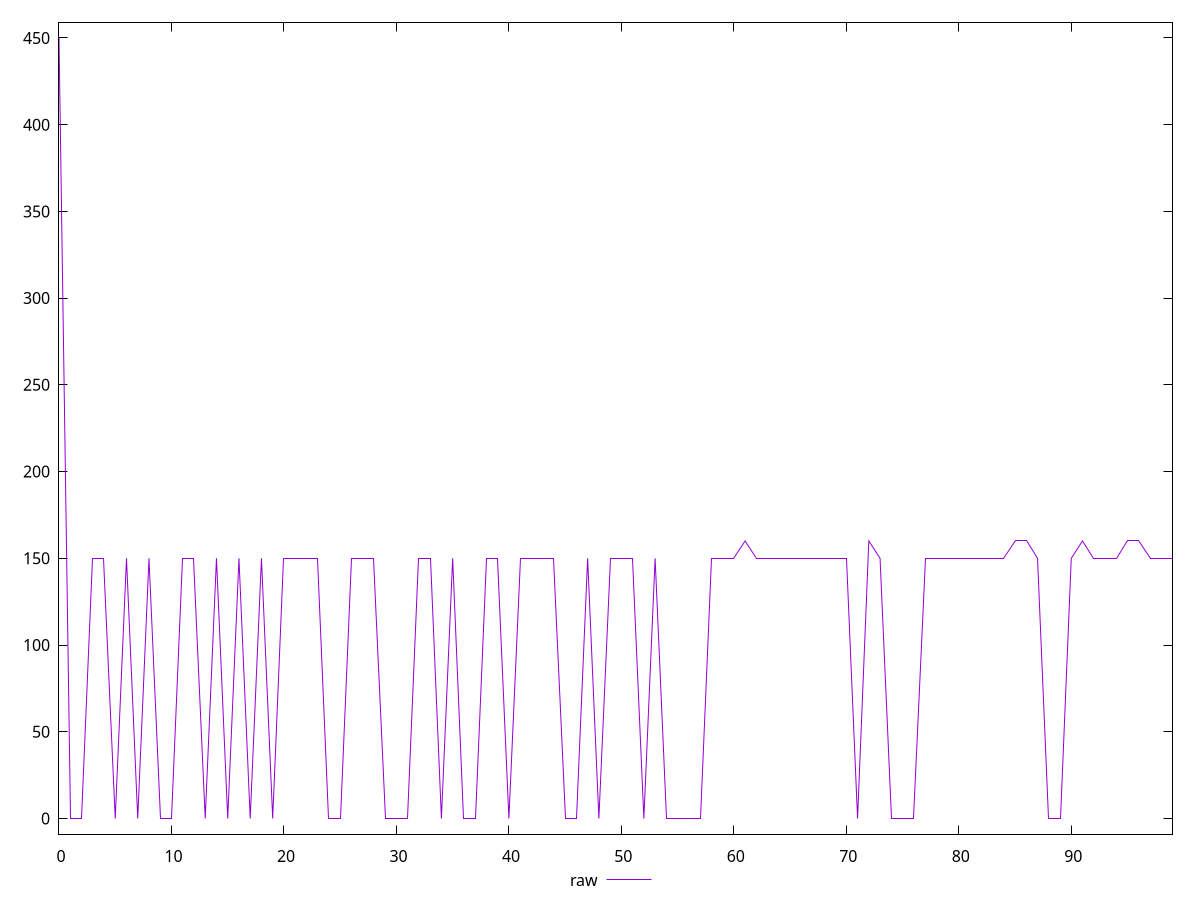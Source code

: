 reset

$raw <<EOF
0 450
1 0
2 0
3 150
4 150
5 0
6 150
7 0
8 150
9 0
10 0
11 150
12 150
13 0
14 150
15 0
16 150
17 0
18 150
19 0
20 150
21 150
22 150
23 150
24 0
25 0
26 150
27 150
28 150
29 0
30 0
31 0
32 150
33 150
34 0
35 150
36 0
37 0
38 150
39 150
40 0
41 150
42 150
43 150
44 150
45 0
46 0
47 150
48 0
49 150
50 150
51 150
52 0
53 150
54 0
55 0
56 0
57 0
58 150
59 150
60 150
61 160
62 150
63 150
64 150
65 150
66 150
67 150
68 150
69 150
70 150
71 0
72 160
73 150
74 0
75 0
76 0
77 150
78 150
79 150
80 150
81 150
82 150
83 150
84 150
85 160
86 160
87 150
88 0
89 0
90 150
91 160
92 150
93 150
94 150
95 160
96 160
97 150
98 150
99 150
EOF

set key outside below
set xrange [0:99]
set yrange [-9:459]
set trange [-9:459]
set terminal svg size 640, 500 enhanced background rgb 'white'
set output "report_00018_2021-02-10T15-25-16.877Z/uses-http2/samples/pages+cached+noadtech/raw/values.svg"

plot $raw title "raw" with line

reset
